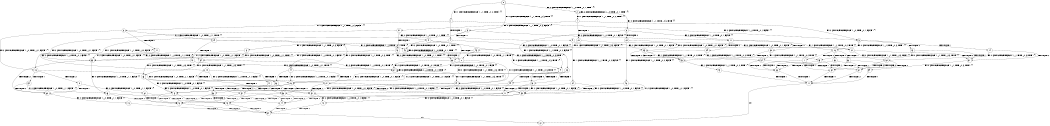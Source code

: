 digraph BCG {
size = "7, 10.5";
center = TRUE;
node [shape = circle];
0 [peripheries = 2];
0 -> 1 [label = "EX !1 !ATOMIC_EXCH_BRANCH (1, +1, TRUE, +0, 2, TRUE) !{}"];
0 -> 2 [label = "EX !2 !ATOMIC_EXCH_BRANCH (1, +0, TRUE, +0, 1, TRUE) !{}"];
0 -> 3 [label = "EX !0 !ATOMIC_EXCH_BRANCH (1, +1, TRUE, +0, 3, TRUE) !{}"];
1 -> 4 [label = "TERMINATE !1"];
1 -> 5 [label = "EX !2 !ATOMIC_EXCH_BRANCH (1, +0, TRUE, +0, 1, FALSE) !{}"];
1 -> 6 [label = "EX !0 !ATOMIC_EXCH_BRANCH (1, +1, TRUE, +0, 3, FALSE) !{}"];
2 -> 7 [label = "EX !1 !ATOMIC_EXCH_BRANCH (1, +1, TRUE, +0, 2, TRUE) !{}"];
2 -> 8 [label = "EX !0 !ATOMIC_EXCH_BRANCH (1, +1, TRUE, +0, 3, TRUE) !{}"];
2 -> 2 [label = "EX !2 !ATOMIC_EXCH_BRANCH (1, +0, TRUE, +0, 1, TRUE) !{}"];
3 -> 9 [label = "TERMINATE !0"];
3 -> 10 [label = "EX !1 !ATOMIC_EXCH_BRANCH (1, +1, TRUE, +0, 2, FALSE) !{}"];
3 -> 11 [label = "EX !2 !ATOMIC_EXCH_BRANCH (1, +0, TRUE, +0, 1, FALSE) !{}"];
4 -> 12 [label = "EX !2 !ATOMIC_EXCH_BRANCH (1, +0, TRUE, +0, 1, FALSE) !{}"];
4 -> 13 [label = "EX !0 !ATOMIC_EXCH_BRANCH (1, +1, TRUE, +0, 3, FALSE) !{}"];
5 -> 14 [label = "TERMINATE !1"];
5 -> 15 [label = "TERMINATE !2"];
5 -> 16 [label = "EX !0 !ATOMIC_EXCH_BRANCH (1, +1, TRUE, +0, 3, TRUE) !{}"];
6 -> 17 [label = "TERMINATE !1"];
6 -> 18 [label = "EX !2 !ATOMIC_EXCH_BRANCH (1, +0, TRUE, +0, 1, FALSE) !{}"];
6 -> 19 [label = "EX !0 !ATOMIC_EXCH_BRANCH (1, +0, TRUE, +1, 1, TRUE) !{}"];
7 -> 20 [label = "TERMINATE !1"];
7 -> 21 [label = "EX !0 !ATOMIC_EXCH_BRANCH (1, +1, TRUE, +0, 3, FALSE) !{}"];
7 -> 5 [label = "EX !2 !ATOMIC_EXCH_BRANCH (1, +0, TRUE, +0, 1, FALSE) !{}"];
8 -> 22 [label = "TERMINATE !0"];
8 -> 23 [label = "EX !1 !ATOMIC_EXCH_BRANCH (1, +1, TRUE, +0, 2, FALSE) !{}"];
8 -> 11 [label = "EX !2 !ATOMIC_EXCH_BRANCH (1, +0, TRUE, +0, 1, FALSE) !{}"];
9 -> 24 [label = "EX !1 !ATOMIC_EXCH_BRANCH (1, +1, TRUE, +0, 2, FALSE) !{}"];
9 -> 25 [label = "EX !2 !ATOMIC_EXCH_BRANCH (1, +0, TRUE, +0, 1, FALSE) !{}"];
10 -> 26 [label = "TERMINATE !1"];
10 -> 27 [label = "TERMINATE !0"];
10 -> 28 [label = "EX !2 !ATOMIC_EXCH_BRANCH (1, +0, TRUE, +0, 1, FALSE) !{}"];
11 -> 29 [label = "TERMINATE !2"];
11 -> 30 [label = "TERMINATE !0"];
11 -> 16 [label = "EX !1 !ATOMIC_EXCH_BRANCH (1, +1, TRUE, +0, 2, TRUE) !{}"];
12 -> 31 [label = "TERMINATE !2"];
12 -> 32 [label = "EX !0 !ATOMIC_EXCH_BRANCH (1, +1, TRUE, +0, 3, TRUE) !{}"];
13 -> 33 [label = "EX !2 !ATOMIC_EXCH_BRANCH (1, +0, TRUE, +0, 1, FALSE) !{}"];
13 -> 34 [label = "EX !0 !ATOMIC_EXCH_BRANCH (1, +0, TRUE, +1, 1, TRUE) !{}"];
14 -> 31 [label = "TERMINATE !2"];
14 -> 32 [label = "EX !0 !ATOMIC_EXCH_BRANCH (1, +1, TRUE, +0, 3, TRUE) !{}"];
15 -> 31 [label = "TERMINATE !1"];
15 -> 35 [label = "EX !0 !ATOMIC_EXCH_BRANCH (1, +1, TRUE, +0, 3, TRUE) !{}"];
16 -> 36 [label = "TERMINATE !1"];
16 -> 37 [label = "TERMINATE !2"];
16 -> 38 [label = "TERMINATE !0"];
17 -> 34 [label = "EX !0 !ATOMIC_EXCH_BRANCH (1, +0, TRUE, +1, 1, TRUE) !{}"];
17 -> 33 [label = "EX !2 !ATOMIC_EXCH_BRANCH (1, +0, TRUE, +0, 1, FALSE) !{}"];
18 -> 39 [label = "TERMINATE !1"];
18 -> 40 [label = "TERMINATE !2"];
18 -> 41 [label = "EX !0 !ATOMIC_EXCH_BRANCH (1, +0, TRUE, +1, 1, FALSE) !{}"];
19 -> 42 [label = "TERMINATE !1"];
19 -> 43 [label = "EX !2 !ATOMIC_EXCH_BRANCH (1, +0, TRUE, +0, 1, TRUE) !{}"];
19 -> 44 [label = "EX !0 !ATOMIC_EXCH_BRANCH (1, +1, TRUE, +0, 3, TRUE) !{}"];
20 -> 12 [label = "EX !2 !ATOMIC_EXCH_BRANCH (1, +0, TRUE, +0, 1, FALSE) !{}"];
20 -> 45 [label = "EX !0 !ATOMIC_EXCH_BRANCH (1, +1, TRUE, +0, 3, FALSE) !{}"];
21 -> 46 [label = "TERMINATE !1"];
21 -> 18 [label = "EX !2 !ATOMIC_EXCH_BRANCH (1, +0, TRUE, +0, 1, FALSE) !{}"];
21 -> 47 [label = "EX !0 !ATOMIC_EXCH_BRANCH (1, +0, TRUE, +1, 1, TRUE) !{}"];
22 -> 25 [label = "EX !2 !ATOMIC_EXCH_BRANCH (1, +0, TRUE, +0, 1, FALSE) !{}"];
22 -> 48 [label = "EX !1 !ATOMIC_EXCH_BRANCH (1, +1, TRUE, +0, 2, FALSE) !{}"];
23 -> 49 [label = "TERMINATE !1"];
23 -> 50 [label = "TERMINATE !0"];
23 -> 28 [label = "EX !2 !ATOMIC_EXCH_BRANCH (1, +0, TRUE, +0, 1, FALSE) !{}"];
24 -> 51 [label = "TERMINATE !1"];
24 -> 52 [label = "EX !2 !ATOMIC_EXCH_BRANCH (1, +0, TRUE, +0, 1, FALSE) !{}"];
25 -> 53 [label = "TERMINATE !2"];
25 -> 54 [label = "EX !1 !ATOMIC_EXCH_BRANCH (1, +1, TRUE, +0, 2, TRUE) !{}"];
26 -> 51 [label = "TERMINATE !0"];
26 -> 55 [label = "EX !2 !ATOMIC_EXCH_BRANCH (1, +0, TRUE, +0, 1, FALSE) !{}"];
27 -> 51 [label = "TERMINATE !1"];
27 -> 52 [label = "EX !2 !ATOMIC_EXCH_BRANCH (1, +0, TRUE, +0, 1, FALSE) !{}"];
28 -> 56 [label = "TERMINATE !1"];
28 -> 57 [label = "TERMINATE !2"];
28 -> 58 [label = "TERMINATE !0"];
29 -> 53 [label = "TERMINATE !0"];
29 -> 35 [label = "EX !1 !ATOMIC_EXCH_BRANCH (1, +1, TRUE, +0, 2, TRUE) !{}"];
30 -> 53 [label = "TERMINATE !2"];
30 -> 54 [label = "EX !1 !ATOMIC_EXCH_BRANCH (1, +1, TRUE, +0, 2, TRUE) !{}"];
31 -> 59 [label = "EX !0 !ATOMIC_EXCH_BRANCH (1, +1, TRUE, +0, 3, TRUE) !{}"];
32 -> 60 [label = "TERMINATE !2"];
32 -> 61 [label = "TERMINATE !0"];
33 -> 62 [label = "TERMINATE !2"];
33 -> 63 [label = "EX !0 !ATOMIC_EXCH_BRANCH (1, +0, TRUE, +1, 1, FALSE) !{}"];
34 -> 64 [label = "EX !2 !ATOMIC_EXCH_BRANCH (1, +0, TRUE, +0, 1, TRUE) !{}"];
34 -> 65 [label = "EX !0 !ATOMIC_EXCH_BRANCH (1, +1, TRUE, +0, 3, TRUE) !{}"];
35 -> 60 [label = "TERMINATE !1"];
35 -> 66 [label = "TERMINATE !0"];
36 -> 60 [label = "TERMINATE !2"];
36 -> 61 [label = "TERMINATE !0"];
37 -> 60 [label = "TERMINATE !1"];
37 -> 66 [label = "TERMINATE !0"];
38 -> 61 [label = "TERMINATE !1"];
38 -> 66 [label = "TERMINATE !2"];
39 -> 63 [label = "EX !0 !ATOMIC_EXCH_BRANCH (1, +0, TRUE, +1, 1, FALSE) !{}"];
39 -> 62 [label = "TERMINATE !2"];
40 -> 67 [label = "EX !0 !ATOMIC_EXCH_BRANCH (1, +0, TRUE, +1, 1, FALSE) !{}"];
40 -> 62 [label = "TERMINATE !1"];
41 -> 56 [label = "TERMINATE !1"];
41 -> 57 [label = "TERMINATE !2"];
41 -> 58 [label = "TERMINATE !0"];
42 -> 65 [label = "EX !0 !ATOMIC_EXCH_BRANCH (1, +1, TRUE, +0, 3, TRUE) !{}"];
42 -> 64 [label = "EX !2 !ATOMIC_EXCH_BRANCH (1, +0, TRUE, +0, 1, TRUE) !{}"];
43 -> 68 [label = "TERMINATE !1"];
43 -> 43 [label = "EX !2 !ATOMIC_EXCH_BRANCH (1, +0, TRUE, +0, 1, TRUE) !{}"];
43 -> 69 [label = "EX !0 !ATOMIC_EXCH_BRANCH (1, +1, TRUE, +0, 3, TRUE) !{}"];
44 -> 26 [label = "TERMINATE !1"];
44 -> 27 [label = "TERMINATE !0"];
44 -> 28 [label = "EX !2 !ATOMIC_EXCH_BRANCH (1, +0, TRUE, +0, 1, FALSE) !{}"];
45 -> 33 [label = "EX !2 !ATOMIC_EXCH_BRANCH (1, +0, TRUE, +0, 1, FALSE) !{}"];
45 -> 70 [label = "EX !0 !ATOMIC_EXCH_BRANCH (1, +0, TRUE, +1, 1, TRUE) !{}"];
46 -> 33 [label = "EX !2 !ATOMIC_EXCH_BRANCH (1, +0, TRUE, +0, 1, FALSE) !{}"];
46 -> 70 [label = "EX !0 !ATOMIC_EXCH_BRANCH (1, +0, TRUE, +1, 1, TRUE) !{}"];
47 -> 68 [label = "TERMINATE !1"];
47 -> 43 [label = "EX !2 !ATOMIC_EXCH_BRANCH (1, +0, TRUE, +0, 1, TRUE) !{}"];
47 -> 69 [label = "EX !0 !ATOMIC_EXCH_BRANCH (1, +1, TRUE, +0, 3, TRUE) !{}"];
48 -> 71 [label = "TERMINATE !1"];
48 -> 52 [label = "EX !2 !ATOMIC_EXCH_BRANCH (1, +0, TRUE, +0, 1, FALSE) !{}"];
49 -> 55 [label = "EX !2 !ATOMIC_EXCH_BRANCH (1, +0, TRUE, +0, 1, FALSE) !{}"];
49 -> 71 [label = "TERMINATE !0"];
50 -> 52 [label = "EX !2 !ATOMIC_EXCH_BRANCH (1, +0, TRUE, +0, 1, FALSE) !{}"];
50 -> 71 [label = "TERMINATE !1"];
51 -> 72 [label = "EX !2 !ATOMIC_EXCH_BRANCH (1, +0, TRUE, +0, 1, FALSE) !{}"];
52 -> 73 [label = "TERMINATE !1"];
52 -> 74 [label = "TERMINATE !2"];
53 -> 75 [label = "EX !1 !ATOMIC_EXCH_BRANCH (1, +1, TRUE, +0, 2, TRUE) !{}"];
54 -> 61 [label = "TERMINATE !1"];
54 -> 66 [label = "TERMINATE !2"];
55 -> 76 [label = "TERMINATE !2"];
55 -> 73 [label = "TERMINATE !0"];
56 -> 76 [label = "TERMINATE !2"];
56 -> 73 [label = "TERMINATE !0"];
57 -> 76 [label = "TERMINATE !1"];
57 -> 74 [label = "TERMINATE !0"];
58 -> 73 [label = "TERMINATE !1"];
58 -> 74 [label = "TERMINATE !2"];
59 -> 77 [label = "TERMINATE !0"];
60 -> 77 [label = "TERMINATE !0"];
61 -> 77 [label = "TERMINATE !2"];
62 -> 78 [label = "EX !0 !ATOMIC_EXCH_BRANCH (1, +0, TRUE, +1, 1, FALSE) !{}"];
63 -> 76 [label = "TERMINATE !2"];
63 -> 73 [label = "TERMINATE !0"];
64 -> 64 [label = "EX !2 !ATOMIC_EXCH_BRANCH (1, +0, TRUE, +0, 1, TRUE) !{}"];
64 -> 79 [label = "EX !0 !ATOMIC_EXCH_BRANCH (1, +1, TRUE, +0, 3, TRUE) !{}"];
65 -> 51 [label = "TERMINATE !0"];
65 -> 55 [label = "EX !2 !ATOMIC_EXCH_BRANCH (1, +0, TRUE, +0, 1, FALSE) !{}"];
66 -> 77 [label = "TERMINATE !1"];
67 -> 76 [label = "TERMINATE !1"];
67 -> 74 [label = "TERMINATE !0"];
68 -> 64 [label = "EX !2 !ATOMIC_EXCH_BRANCH (1, +0, TRUE, +0, 1, TRUE) !{}"];
68 -> 79 [label = "EX !0 !ATOMIC_EXCH_BRANCH (1, +1, TRUE, +0, 3, TRUE) !{}"];
69 -> 49 [label = "TERMINATE !1"];
69 -> 50 [label = "TERMINATE !0"];
69 -> 28 [label = "EX !2 !ATOMIC_EXCH_BRANCH (1, +0, TRUE, +0, 1, FALSE) !{}"];
70 -> 64 [label = "EX !2 !ATOMIC_EXCH_BRANCH (1, +0, TRUE, +0, 1, TRUE) !{}"];
70 -> 79 [label = "EX !0 !ATOMIC_EXCH_BRANCH (1, +1, TRUE, +0, 3, TRUE) !{}"];
71 -> 72 [label = "EX !2 !ATOMIC_EXCH_BRANCH (1, +0, TRUE, +0, 1, FALSE) !{}"];
72 -> 80 [label = "TERMINATE !2"];
73 -> 80 [label = "TERMINATE !2"];
74 -> 80 [label = "TERMINATE !1"];
75 -> 77 [label = "TERMINATE !1"];
76 -> 80 [label = "TERMINATE !0"];
77 -> 81 [label = "exit"];
78 -> 80 [label = "TERMINATE !0"];
79 -> 71 [label = "TERMINATE !0"];
79 -> 55 [label = "EX !2 !ATOMIC_EXCH_BRANCH (1, +0, TRUE, +0, 1, FALSE) !{}"];
80 -> 81 [label = "exit"];
}

